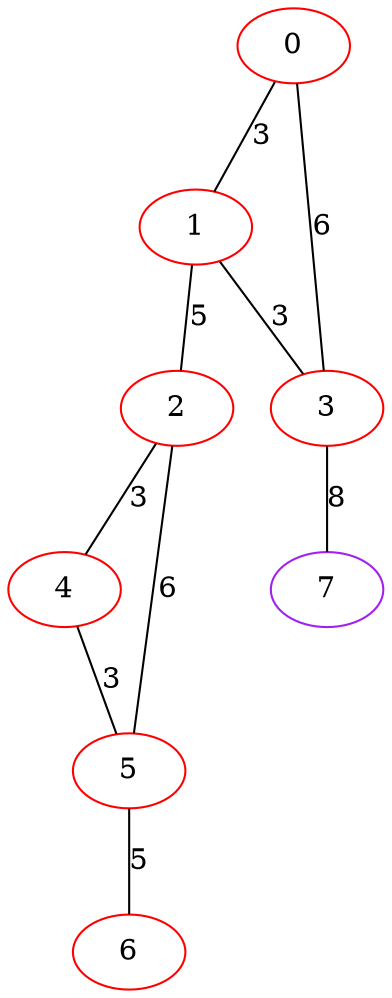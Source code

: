 graph "" {
0 [color=red, weight=1];
1 [color=red, weight=1];
2 [color=red, weight=1];
3 [color=red, weight=1];
4 [color=red, weight=1];
5 [color=red, weight=1];
6 [color=red, weight=1];
7 [color=purple, weight=4];
0 -- 1  [key=0, label=3];
0 -- 3  [key=0, label=6];
1 -- 2  [key=0, label=5];
1 -- 3  [key=0, label=3];
2 -- 4  [key=0, label=3];
2 -- 5  [key=0, label=6];
3 -- 7  [key=0, label=8];
4 -- 5  [key=0, label=3];
5 -- 6  [key=0, label=5];
}
